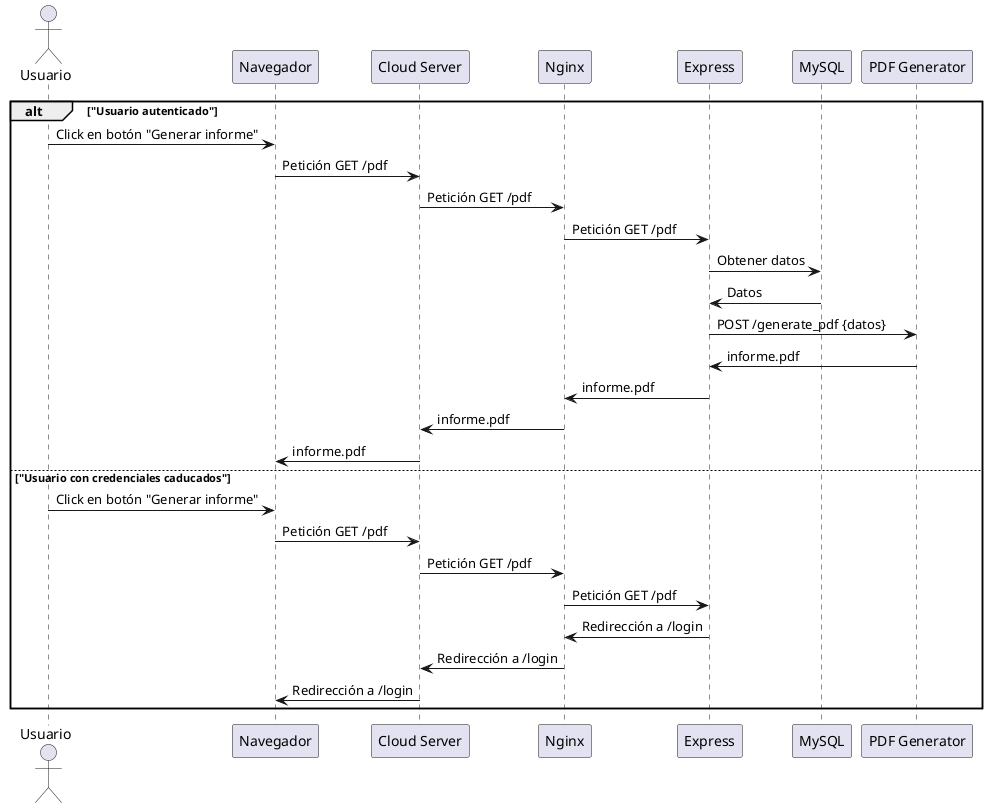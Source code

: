 @startuml "Diagrama de secuencia de generación de informe"

actor "Usuario" as Usuario
participant "Navegador" as N
participant "Cloud Server" as S
participant "Nginx" as Nginx 
participant "Express" as Express
participant "MySQL" as MySQL
participant "PDF Generator" as PDF

alt "Usuario autenticado"
    Usuario -> N: Click en botón "Generar informe"
    N -> S: Petición GET /pdf
    S -> Nginx: Petición GET /pdf
    Nginx -> Express: Petición GET /pdf
    Express -> MySQL: Obtener datos 
    MySQL -> Express: Datos 
    Express -> PDF: POST /generate_pdf {datos}
    PDF -> Express: informe.pdf
    Express -> Nginx: informe.pdf
    Nginx -> S: informe.pdf
    S -> N: informe.pdf
else "Usuario con credenciales caducados"
    Usuario -> N: Click en botón "Generar informe"
    N -> S: Petición GET /pdf
    S -> Nginx: Petición GET /pdf
    Nginx -> Express: Petición GET /pdf
    Express -> Nginx: Redirección a /login
    Nginx -> S: Redirección a /login
    S -> N: Redirección a /login
end



@enduml